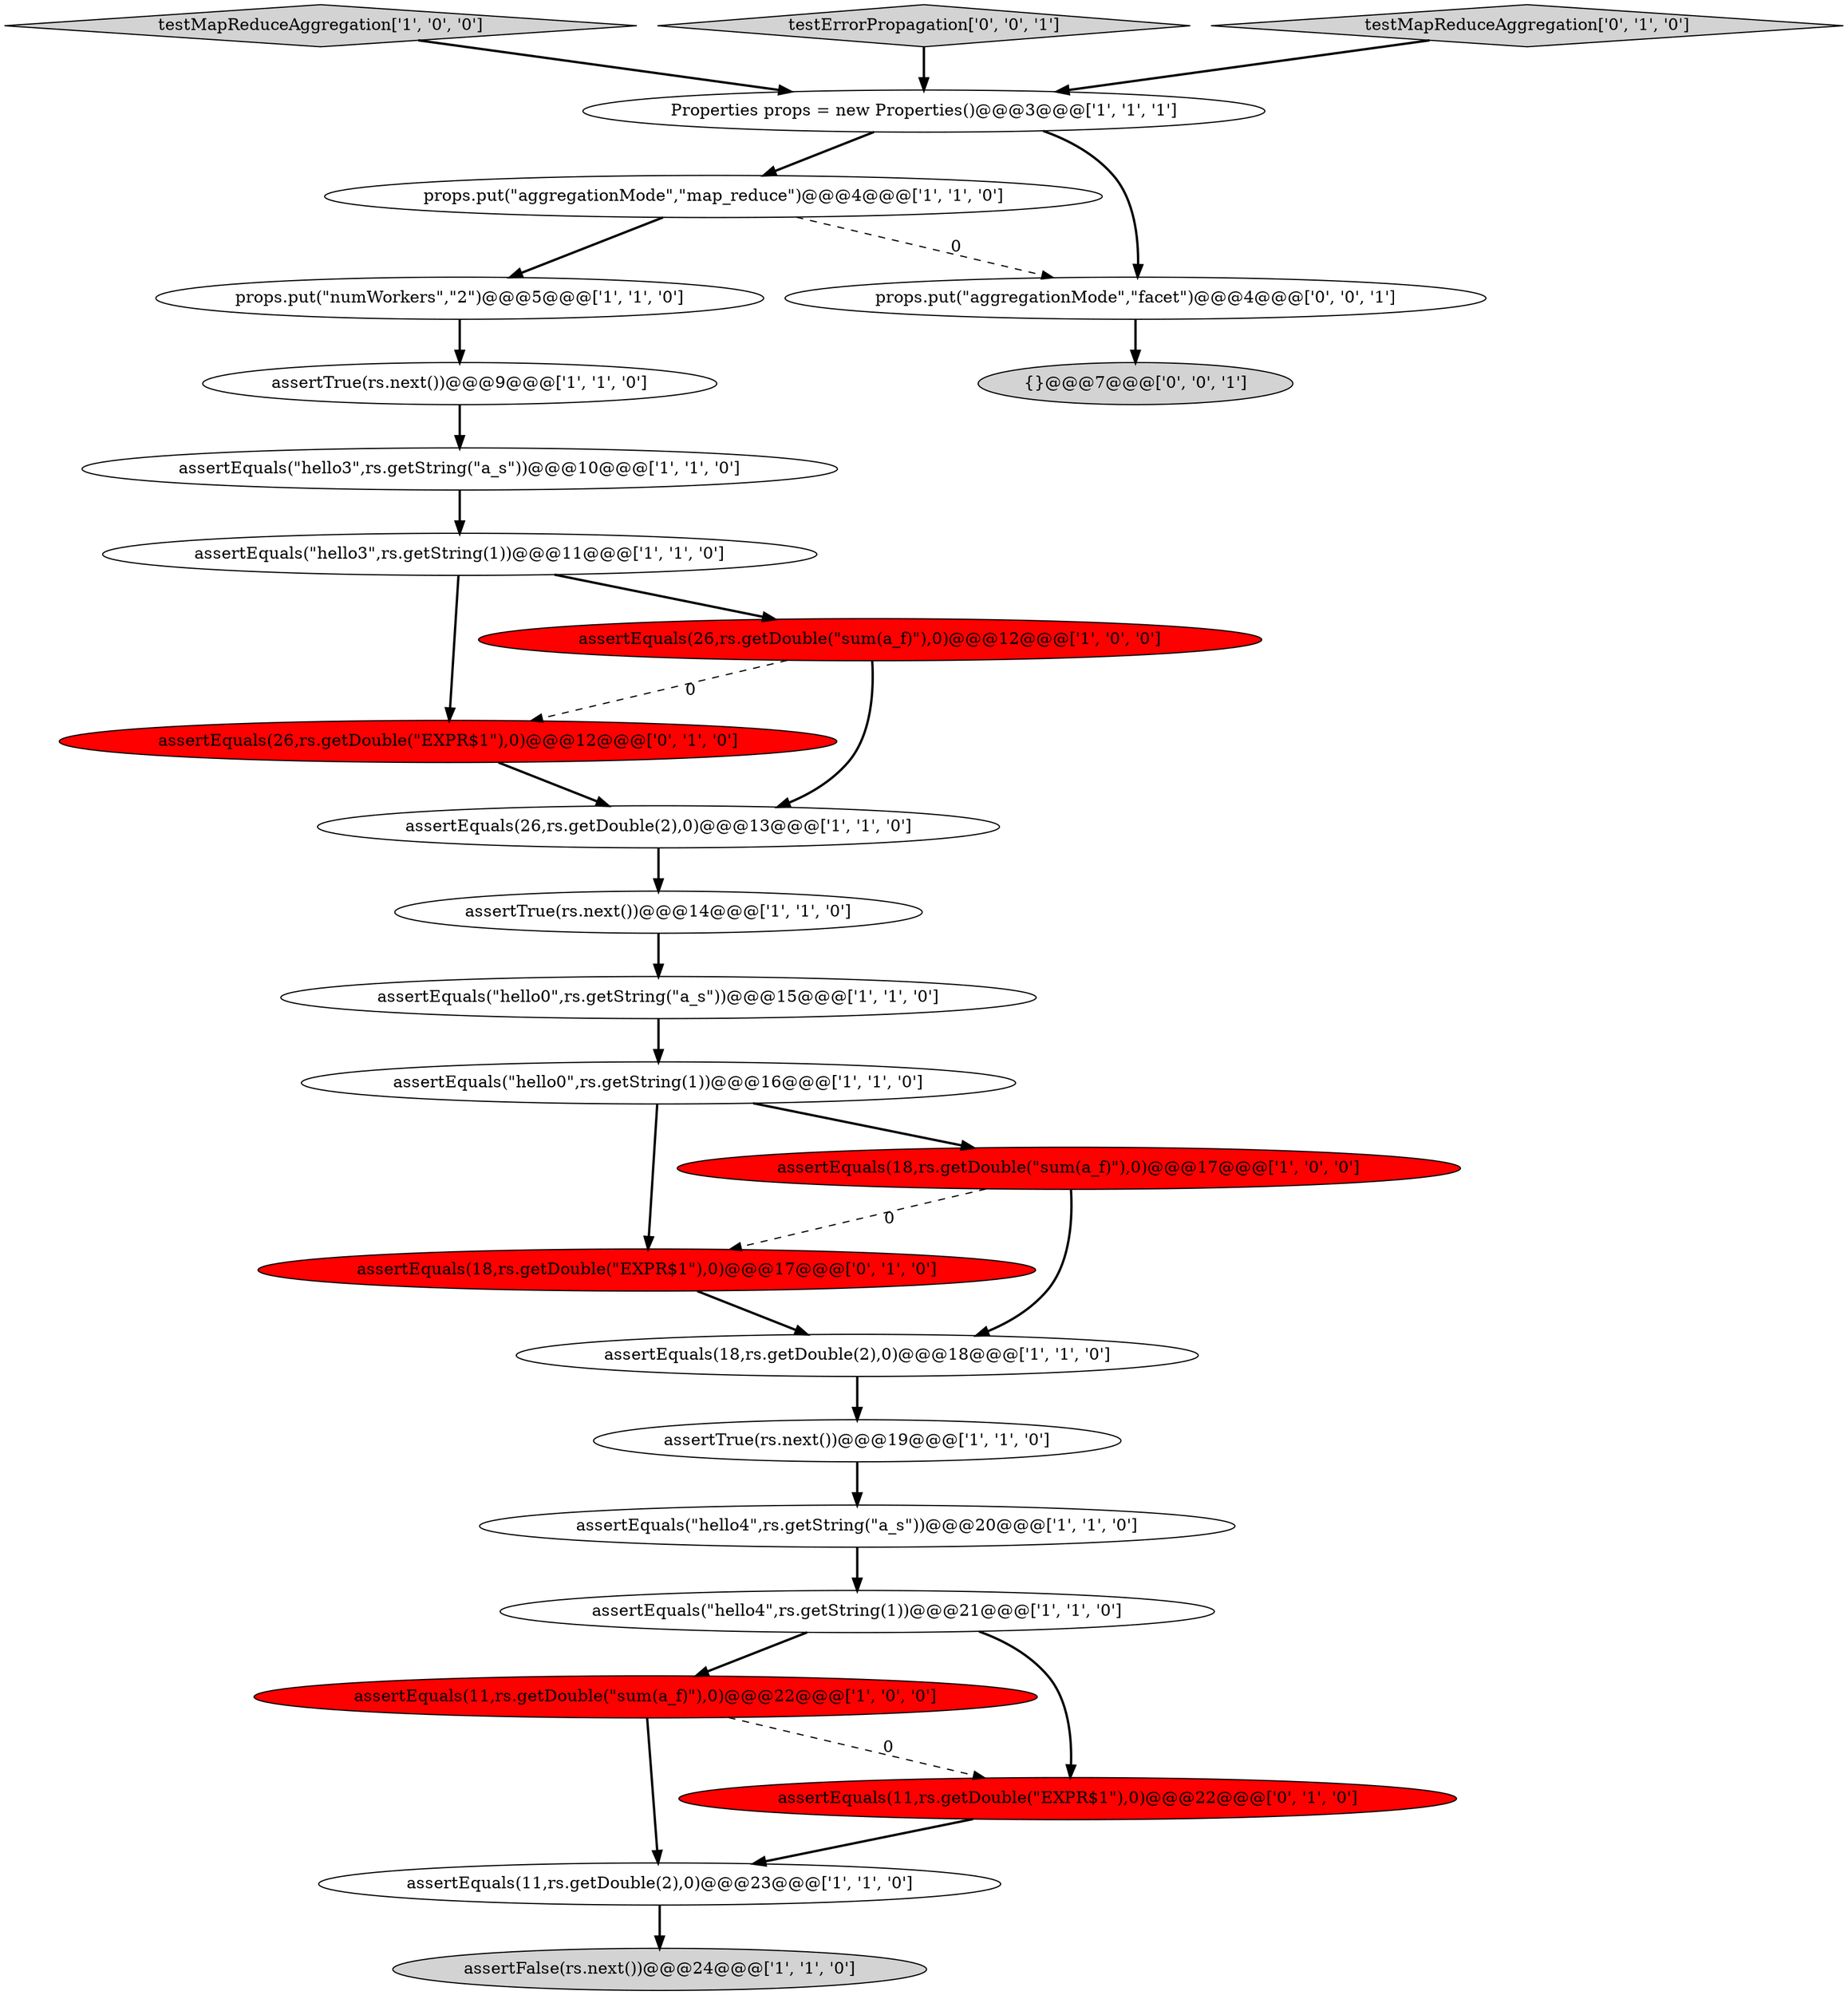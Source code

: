 digraph {
7 [style = filled, label = "assertFalse(rs.next())@@@24@@@['1', '1', '0']", fillcolor = lightgray, shape = ellipse image = "AAA0AAABBB1BBB"];
19 [style = filled, label = "testMapReduceAggregation['1', '0', '0']", fillcolor = lightgray, shape = diamond image = "AAA0AAABBB1BBB"];
18 [style = filled, label = "assertEquals(\"hello3\",rs.getString(1))@@@11@@@['1', '1', '0']", fillcolor = white, shape = ellipse image = "AAA0AAABBB1BBB"];
8 [style = filled, label = "assertTrue(rs.next())@@@14@@@['1', '1', '0']", fillcolor = white, shape = ellipse image = "AAA0AAABBB1BBB"];
15 [style = filled, label = "assertEquals(\"hello3\",rs.getString(\"a_s\"))@@@10@@@['1', '1', '0']", fillcolor = white, shape = ellipse image = "AAA0AAABBB1BBB"];
12 [style = filled, label = "assertEquals(18,rs.getDouble(2),0)@@@18@@@['1', '1', '0']", fillcolor = white, shape = ellipse image = "AAA0AAABBB1BBB"];
16 [style = filled, label = "assertEquals(\"hello4\",rs.getString(1))@@@21@@@['1', '1', '0']", fillcolor = white, shape = ellipse image = "AAA0AAABBB1BBB"];
10 [style = filled, label = "props.put(\"aggregationMode\",\"map_reduce\")@@@4@@@['1', '1', '0']", fillcolor = white, shape = ellipse image = "AAA0AAABBB1BBB"];
1 [style = filled, label = "assertTrue(rs.next())@@@9@@@['1', '1', '0']", fillcolor = white, shape = ellipse image = "AAA0AAABBB1BBB"];
0 [style = filled, label = "assertEquals(11,rs.getDouble(2),0)@@@23@@@['1', '1', '0']", fillcolor = white, shape = ellipse image = "AAA0AAABBB1BBB"];
6 [style = filled, label = "props.put(\"numWorkers\",\"2\")@@@5@@@['1', '1', '0']", fillcolor = white, shape = ellipse image = "AAA0AAABBB1BBB"];
20 [style = filled, label = "assertEquals(18,rs.getDouble(\"EXPR$1\"),0)@@@17@@@['0', '1', '0']", fillcolor = red, shape = ellipse image = "AAA1AAABBB2BBB"];
22 [style = filled, label = "assertEquals(26,rs.getDouble(\"EXPR$1\"),0)@@@12@@@['0', '1', '0']", fillcolor = red, shape = ellipse image = "AAA1AAABBB2BBB"];
3 [style = filled, label = "Properties props = new Properties()@@@3@@@['1', '1', '1']", fillcolor = white, shape = ellipse image = "AAA0AAABBB1BBB"];
4 [style = filled, label = "assertEquals(\"hello0\",rs.getString(1))@@@16@@@['1', '1', '0']", fillcolor = white, shape = ellipse image = "AAA0AAABBB1BBB"];
24 [style = filled, label = "testErrorPropagation['0', '0', '1']", fillcolor = lightgray, shape = diamond image = "AAA0AAABBB3BBB"];
13 [style = filled, label = "assertEquals(26,rs.getDouble(\"sum(a_f)\"),0)@@@12@@@['1', '0', '0']", fillcolor = red, shape = ellipse image = "AAA1AAABBB1BBB"];
14 [style = filled, label = "assertEquals(26,rs.getDouble(2),0)@@@13@@@['1', '1', '0']", fillcolor = white, shape = ellipse image = "AAA0AAABBB1BBB"];
17 [style = filled, label = "assertEquals(11,rs.getDouble(\"sum(a_f)\"),0)@@@22@@@['1', '0', '0']", fillcolor = red, shape = ellipse image = "AAA1AAABBB1BBB"];
11 [style = filled, label = "assertEquals(\"hello0\",rs.getString(\"a_s\"))@@@15@@@['1', '1', '0']", fillcolor = white, shape = ellipse image = "AAA0AAABBB1BBB"];
23 [style = filled, label = "testMapReduceAggregation['0', '1', '0']", fillcolor = lightgray, shape = diamond image = "AAA0AAABBB2BBB"];
2 [style = filled, label = "assertEquals(18,rs.getDouble(\"sum(a_f)\"),0)@@@17@@@['1', '0', '0']", fillcolor = red, shape = ellipse image = "AAA1AAABBB1BBB"];
21 [style = filled, label = "assertEquals(11,rs.getDouble(\"EXPR$1\"),0)@@@22@@@['0', '1', '0']", fillcolor = red, shape = ellipse image = "AAA1AAABBB2BBB"];
5 [style = filled, label = "assertTrue(rs.next())@@@19@@@['1', '1', '0']", fillcolor = white, shape = ellipse image = "AAA0AAABBB1BBB"];
25 [style = filled, label = "props.put(\"aggregationMode\",\"facet\")@@@4@@@['0', '0', '1']", fillcolor = white, shape = ellipse image = "AAA0AAABBB3BBB"];
9 [style = filled, label = "assertEquals(\"hello4\",rs.getString(\"a_s\"))@@@20@@@['1', '1', '0']", fillcolor = white, shape = ellipse image = "AAA0AAABBB1BBB"];
26 [style = filled, label = "{}@@@7@@@['0', '0', '1']", fillcolor = lightgray, shape = ellipse image = "AAA0AAABBB3BBB"];
2->20 [style = dashed, label="0"];
12->5 [style = bold, label=""];
5->9 [style = bold, label=""];
21->0 [style = bold, label=""];
3->25 [style = bold, label=""];
1->15 [style = bold, label=""];
11->4 [style = bold, label=""];
23->3 [style = bold, label=""];
4->2 [style = bold, label=""];
16->17 [style = bold, label=""];
17->21 [style = dashed, label="0"];
15->18 [style = bold, label=""];
10->6 [style = bold, label=""];
9->16 [style = bold, label=""];
2->12 [style = bold, label=""];
0->7 [style = bold, label=""];
6->1 [style = bold, label=""];
3->10 [style = bold, label=""];
18->22 [style = bold, label=""];
17->0 [style = bold, label=""];
16->21 [style = bold, label=""];
25->26 [style = bold, label=""];
20->12 [style = bold, label=""];
4->20 [style = bold, label=""];
18->13 [style = bold, label=""];
14->8 [style = bold, label=""];
22->14 [style = bold, label=""];
8->11 [style = bold, label=""];
13->22 [style = dashed, label="0"];
13->14 [style = bold, label=""];
19->3 [style = bold, label=""];
24->3 [style = bold, label=""];
10->25 [style = dashed, label="0"];
}
